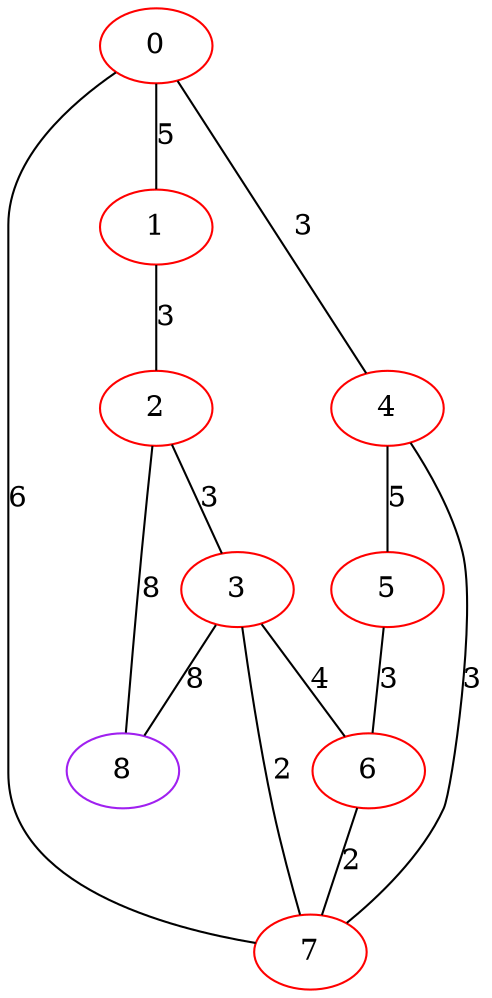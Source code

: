 graph "" {
0 [color=red, weight=1];
1 [color=red, weight=1];
2 [color=red, weight=1];
3 [color=red, weight=1];
4 [color=red, weight=1];
5 [color=red, weight=1];
6 [color=red, weight=1];
7 [color=red, weight=1];
8 [color=purple, weight=4];
0 -- 1  [key=0, label=5];
0 -- 4  [key=0, label=3];
0 -- 7  [key=0, label=6];
1 -- 2  [key=0, label=3];
2 -- 8  [key=0, label=8];
2 -- 3  [key=0, label=3];
3 -- 8  [key=0, label=8];
3 -- 6  [key=0, label=4];
3 -- 7  [key=0, label=2];
4 -- 5  [key=0, label=5];
4 -- 7  [key=0, label=3];
5 -- 6  [key=0, label=3];
6 -- 7  [key=0, label=2];
}
